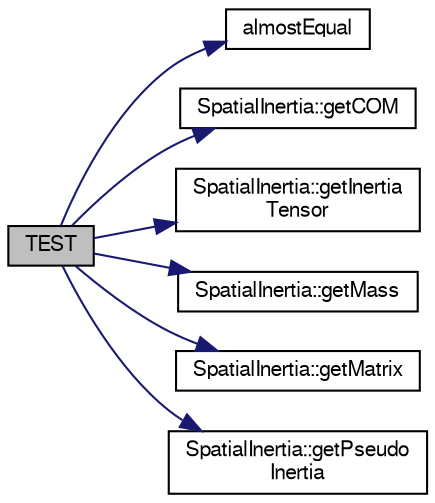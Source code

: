 digraph "TEST"
{
  edge [fontname="FreeSans",fontsize="10",labelfontname="FreeSans",labelfontsize="10"];
  node [fontname="FreeSans",fontsize="10",shape=record];
  rankdir="LR";
  Node1 [label="TEST",height=0.2,width=0.4,color="black", fillcolor="grey75", style="filled", fontcolor="black"];
  Node1 -> Node2 [color="midnightblue",fontsize="10",style="solid",fontname="FreeSans"];
  Node2 [label="almostEqual",height=0.2,width=0.4,color="black", fillcolor="white", style="filled",URL="$de/dda/_math_utilities_8h.html#aa06ec79f1e3170ea41b58ffbf35b9fb6"];
  Node1 -> Node3 [color="midnightblue",fontsize="10",style="solid",fontname="FreeSans"];
  Node3 [label="SpatialInertia::getCOM",height=0.2,width=0.4,color="black", fillcolor="white", style="filled",URL="$d6/d81/class_spatial_inertia.html#aca01456bae9ae59c9c2951a3f20f23ba"];
  Node1 -> Node4 [color="midnightblue",fontsize="10",style="solid",fontname="FreeSans"];
  Node4 [label="SpatialInertia::getInertia\lTensor",height=0.2,width=0.4,color="black", fillcolor="white", style="filled",URL="$d6/d81/class_spatial_inertia.html#aaad7e12bff8c241087de23177ec067f0"];
  Node1 -> Node5 [color="midnightblue",fontsize="10",style="solid",fontname="FreeSans"];
  Node5 [label="SpatialInertia::getMass",height=0.2,width=0.4,color="black", fillcolor="white", style="filled",URL="$d6/d81/class_spatial_inertia.html#a028068e045683d277c68c931ee466d25"];
  Node1 -> Node6 [color="midnightblue",fontsize="10",style="solid",fontname="FreeSans"];
  Node6 [label="SpatialInertia::getMatrix",height=0.2,width=0.4,color="black", fillcolor="white", style="filled",URL="$d6/d81/class_spatial_inertia.html#a593dcefeff8e432d7ad09e620aa9e155"];
  Node1 -> Node7 [color="midnightblue",fontsize="10",style="solid",fontname="FreeSans"];
  Node7 [label="SpatialInertia::getPseudo\lInertia",height=0.2,width=0.4,color="black", fillcolor="white", style="filled",URL="$d6/d81/class_spatial_inertia.html#a0aad367456ae80e3223f5c37b98dc441"];
}
